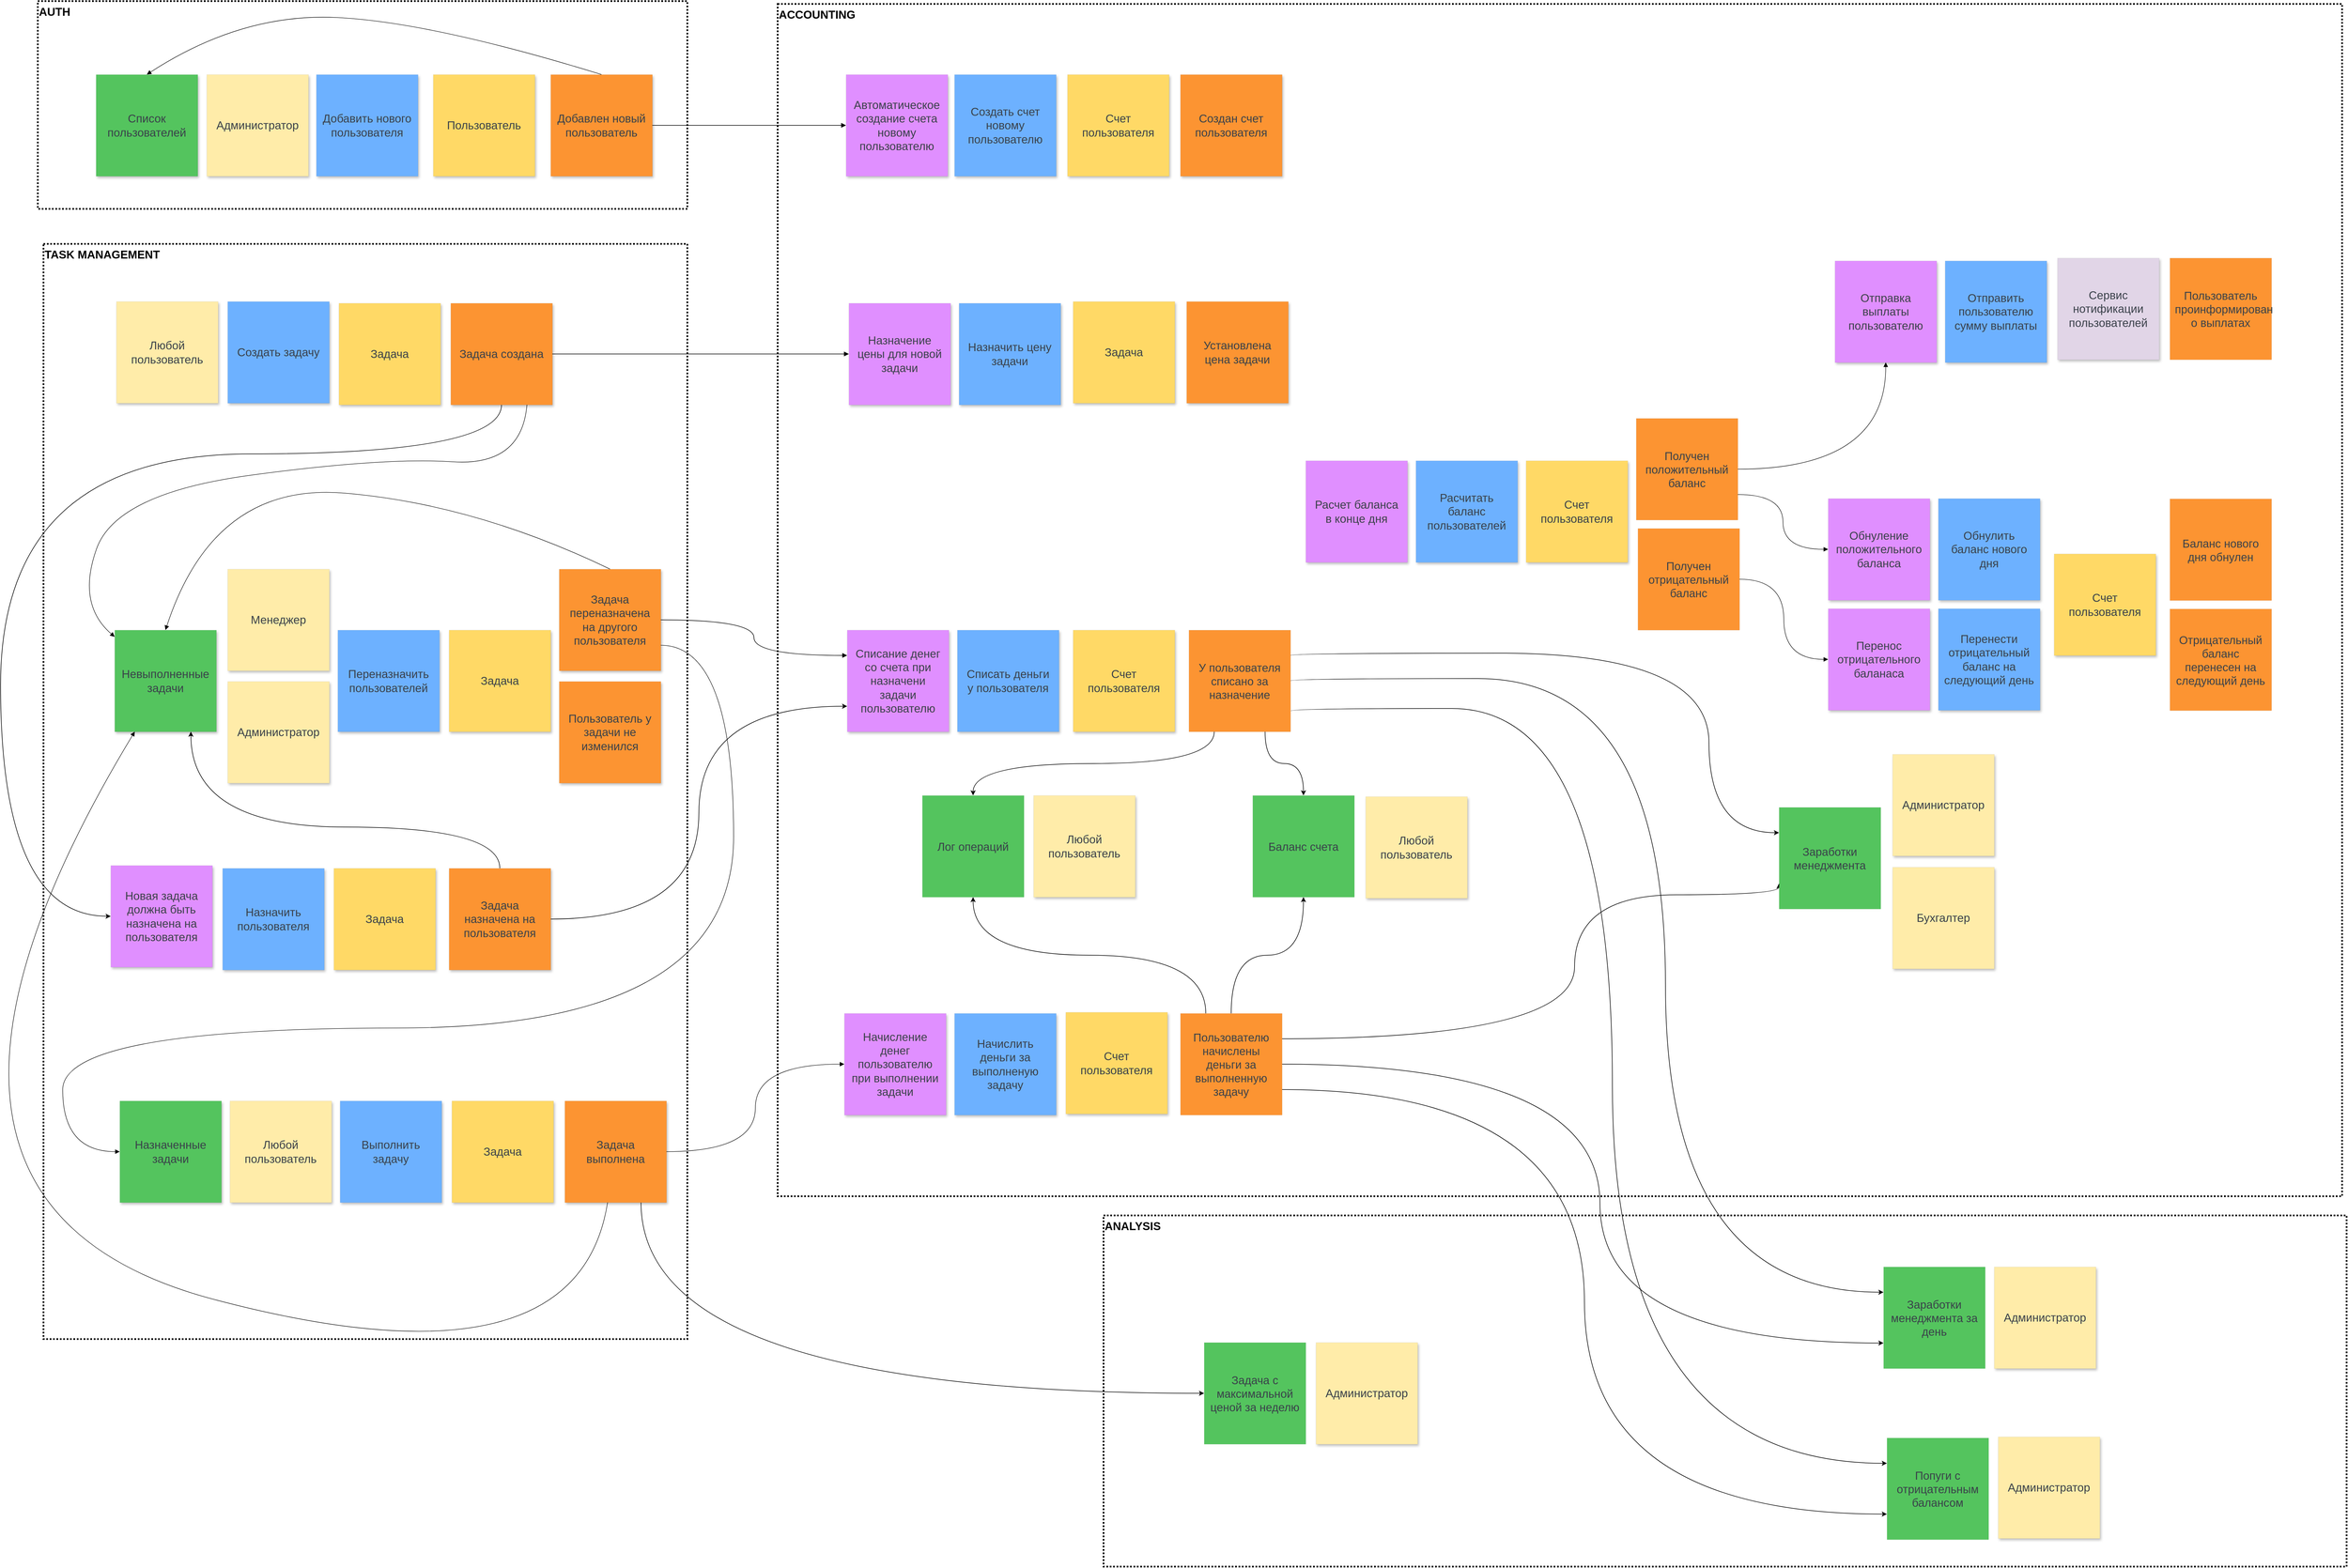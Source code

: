 <mxfile pages="2">
    <diagram name="Event Storming" id="2YBvvXClWsGukQMizWep">
        <mxGraphModel dx="7624" dy="1828" grid="0" gridSize="10" guides="1" tooltips="1" connect="1" arrows="1" fold="1" page="0" pageScale="1" pageWidth="1654" pageHeight="1169" background="#ffffff" math="0" shadow="0">
            <root>
                <mxCell id="0"/>
                <mxCell id="1" parent="0"/>
                <mxCell id="zwx203iEFa4OhVuk5Q-T-5" value="ANALYSIS" style="rounded=0;whiteSpace=wrap;html=1;verticalAlign=top;fontSize=20;fontStyle=1;dashed=1;dashPattern=1 1;fillColor=none;strokeColor=#000000;strokeWidth=3;fontColor=#080808;align=left;" parent="1" vertex="1">
                    <mxGeometry x="-1355" y="2332" width="2201" height="622" as="geometry"/>
                </mxCell>
                <mxCell id="5xeuYwTMl6cgXFdO7Lpt-63" value="ACCOUNTING" style="rounded=0;whiteSpace=wrap;html=1;verticalAlign=top;fontSize=20;fontStyle=1;dashed=1;dashPattern=1 1;fillColor=none;strokeWidth=3;strokeColor=#000000;fontColor=#000000;align=left;" parent="1" vertex="1">
                    <mxGeometry x="-1932" y="186" width="2770" height="2112" as="geometry"/>
                </mxCell>
                <mxCell id="5xeuYwTMl6cgXFdO7Lpt-64" value="TASK MANAGEMENT" style="rounded=0;whiteSpace=wrap;html=1;verticalAlign=top;fontSize=20;fontStyle=1;dashed=1;dashPattern=1 1;fillColor=none;strokeColor=#000000;strokeWidth=3;fontColor=#000000;align=left;" parent="1" vertex="1">
                    <mxGeometry x="-3232" y="611" width="1140" height="1940" as="geometry"/>
                </mxCell>
                <mxCell id="5xeuYwTMl6cgXFdO7Lpt-62" value="AUTH" style="rounded=0;whiteSpace=wrap;html=1;verticalAlign=top;fontSize=20;fontStyle=1;dashed=1;dashPattern=1 1;fillColor=none;strokeColor=#000000;strokeWidth=3;fontColor=#080808;align=left;" parent="1" vertex="1">
                    <mxGeometry x="-3242" y="181" width="1150" height="368" as="geometry"/>
                </mxCell>
                <mxCell id="5xeuYwTMl6cgXFdO7Lpt-1" value="Любой пользователь" style="html=1;overflow=block;blockSpacing=1;whiteSpace=wrap;shadow=1;fontSize=20.2;fontColor=#3a414a;spacing=9;strokeColor=#000000;fillColor=#FFECA9;strokeWidth=0;lucidId=Y5sdSMppsCrE;" parent="1" vertex="1">
                    <mxGeometry x="-3103" y="713" width="180" height="180" as="geometry"/>
                </mxCell>
                <mxCell id="5xeuYwTMl6cgXFdO7Lpt-2" value="Создать задачу" style="html=1;overflow=block;blockSpacing=1;whiteSpace=wrap;shadow=1;fontSize=20.2;fontColor=#3a414a;spacing=9;strokeColor=#000000;fillOpacity=100;fillColor=#6db1ff;strokeWidth=0;lucidId=e8sdozxfh3y~;" parent="1" vertex="1">
                    <mxGeometry x="-2906" y="713" width="180" height="180" as="geometry"/>
                </mxCell>
                <mxCell id="5xeuYwTMl6cgXFdO7Lpt-3" value="Переназначить пользователей" style="html=1;overflow=block;blockSpacing=1;whiteSpace=wrap;shadow=1;fontSize=20.2;fontColor=#3a414a;spacing=9;strokeColor=#000000;fillOpacity=100;fillColor=#6db1ff;strokeWidth=0;lucidId=u8sdfDJfTyED;" parent="1" vertex="1">
                    <mxGeometry x="-2711" y="1295" width="180" height="180" as="geometry"/>
                </mxCell>
                <mxCell id="5xeuYwTMl6cgXFdO7Lpt-4" value="Назначение цены для новой задачи" style="html=1;overflow=block;blockSpacing=1;whiteSpace=wrap;shadow=1;fontSize=20.2;fontColor=#3a414a;spacing=9;strokeColor=#000000;fillOpacity=100;fillColor=#e08fff;strokeWidth=0;lucidId=59sdOw9QuD~H;" parent="1" vertex="1">
                    <mxGeometry x="-1806" y="716" width="180" height="180" as="geometry"/>
                </mxCell>
                <mxCell id="2" style="edgeStyle=orthogonalEdgeStyle;html=1;entryX=0;entryY=0.5;entryDx=0;entryDy=0;curved=1;exitX=0.5;exitY=1;exitDx=0;exitDy=0;" parent="1" source="5xeuYwTMl6cgXFdO7Lpt-5" target="5xeuYwTMl6cgXFdO7Lpt-14" edge="1">
                    <mxGeometry relative="1" as="geometry">
                        <Array as="points">
                            <mxPoint x="-2421" y="983"/>
                            <mxPoint x="-3308" y="983"/>
                            <mxPoint x="-3308" y="1802"/>
                        </Array>
                    </mxGeometry>
                </mxCell>
                <mxCell id="5xeuYwTMl6cgXFdO7Lpt-5" value="Задача создана" style="html=1;overflow=block;blockSpacing=1;whiteSpace=wrap;shadow=1;fontSize=20.2;fontColor=#3a414a;spacing=9;strokeColor=#000000;fillOpacity=100;fillColor=#fc9432;strokeWidth=0;lucidId=K5sdoyAFS1~Y;" parent="1" vertex="1">
                    <mxGeometry x="-2511" y="716" width="180" height="180" as="geometry"/>
                </mxCell>
                <mxCell id="5xeuYwTMl6cgXFdO7Lpt-6" value="Задача переназначена на другого пользователя" style="html=1;overflow=block;blockSpacing=1;whiteSpace=wrap;shadow=1;fontSize=20.2;fontColor=#3a414a;spacing=9;strokeColor=#000000;fillOpacity=100;fillColor=#fc9432;strokeWidth=0;lucidId=Z6sdp1kKHVXV;" parent="1" vertex="1">
                    <mxGeometry x="-2319" y="1187" width="180" height="180" as="geometry"/>
                </mxCell>
                <mxCell id="5xeuYwTMl6cgXFdO7Lpt-7" value="" style="html=1;jettySize=18;whiteSpace=wrap;fontSize=13;strokeColor=#000000;strokeOpacity=100;strokeWidth=1;rounded=1;arcSize=12;edgeStyle=orthogonalEdgeStyle;startArrow=none;endArrow=block;endFill=1;exitX=1;exitY=0.5;exitPerimeter=0;entryX=0;entryY=0.5;entryPerimeter=0;lucidId=W-sddjJOflag;" parent="1" source="5xeuYwTMl6cgXFdO7Lpt-5" target="5xeuYwTMl6cgXFdO7Lpt-4" edge="1">
                    <mxGeometry width="100" height="100" relative="1" as="geometry">
                        <Array as="points"/>
                    </mxGeometry>
                </mxCell>
                <mxCell id="5xeuYwTMl6cgXFdO7Lpt-8" value="" style="html=1;jettySize=18;whiteSpace=wrap;fontSize=13;strokeColor=#000000;strokeOpacity=100;strokeWidth=0.8;rounded=1;arcSize=12;curved=1;startArrow=none;endArrow=block;endFill=1;lucidId=Q.sdw~qC7hhH;exitX=0.75;exitY=1;exitDx=0;exitDy=0;" parent="1" source="5xeuYwTMl6cgXFdO7Lpt-5" target="5xeuYwTMl6cgXFdO7Lpt-55" edge="1">
                    <mxGeometry width="100" height="100" relative="1" as="geometry">
                        <Array as="points">
                            <mxPoint x="-2385" y="1005"/>
                            <mxPoint x="-2630" y="989"/>
                            <mxPoint x="-3103" y="1053"/>
                            <mxPoint x="-3173" y="1249"/>
                        </Array>
                        <mxPoint x="-2239" y="1006" as="sourcePoint"/>
                        <mxPoint x="-2720" y="1831" as="targetPoint"/>
                    </mxGeometry>
                </mxCell>
                <mxCell id="5xeuYwTMl6cgXFdO7Lpt-9" value="Списать деньги у пользователя" style="html=1;overflow=block;blockSpacing=1;whiteSpace=wrap;shadow=1;fontSize=20.2;fontColor=#3a414a;spacing=9;strokeColor=#000000;fillOpacity=100;fillColor=#6db1ff;strokeWidth=0;lucidId=0~sdsx6s6JRE;" parent="1" vertex="1">
                    <mxGeometry x="-1614" y="1295" width="180" height="180" as="geometry"/>
                </mxCell>
                <mxCell id="5xeuYwTMl6cgXFdO7Lpt-10" value="Списание денег со счета при назначени задачи пользователю" style="html=1;overflow=block;blockSpacing=1;whiteSpace=wrap;shadow=1;fontSize=20.2;fontColor=#3a414a;spacing=9;strokeColor=#000000;fillOpacity=100;fillColor=#e08fff;strokeWidth=0;lucidId=XatdZE._-kMl;" parent="1" vertex="1">
                    <mxGeometry x="-1809" y="1295" width="180" height="180" as="geometry"/>
                </mxCell>
                <mxCell id="5xeuYwTMl6cgXFdO7Lpt-11" value="" style="html=1;jettySize=18;whiteSpace=wrap;fontSize=13;strokeOpacity=100;strokeWidth=1;rounded=1;arcSize=12;edgeStyle=orthogonalEdgeStyle;startArrow=none;endArrow=block;endFill=1;exitX=1;exitY=0.5;exitPerimeter=0;entryX=0;entryY=0.25;lucidId=obtdv.SQsKj.;strokeColor=#000000;curved=1;entryDx=0;entryDy=0;" parent="1" source="5xeuYwTMl6cgXFdO7Lpt-6" target="5xeuYwTMl6cgXFdO7Lpt-10" edge="1">
                    <mxGeometry width="100" height="100" relative="1" as="geometry"/>
                </mxCell>
                <mxCell id="5xeuYwTMl6cgXFdO7Lpt-12" value="Администратор" style="html=1;overflow=block;blockSpacing=1;whiteSpace=wrap;shadow=1;fontSize=20.2;fontColor=#3a414a;spacing=9;strokeColor=#000000;fillColor=#FFECA9;strokeWidth=0;lucidId=H6sdhHGTvl1M;" parent="1" vertex="1">
                    <mxGeometry x="-2906" y="1386" width="180" height="180" as="geometry"/>
                </mxCell>
                <mxCell id="5xeuYwTMl6cgXFdO7Lpt-13" value="Менеджер" style="html=1;overflow=block;blockSpacing=1;whiteSpace=wrap;shadow=1;fontSize=20.2;fontColor=#3a414a;spacing=9;strokeColor=#000000;fillColor=#FFECA9;strokeWidth=0;lucidId=w6sdW30t9qtF;" parent="1" vertex="1">
                    <mxGeometry x="-2906" y="1187" width="180" height="180" as="geometry"/>
                </mxCell>
                <mxCell id="5xeuYwTMl6cgXFdO7Lpt-14" value="Новая задача должна быть назначена на пользователя" style="html=1;overflow=block;blockSpacing=1;whiteSpace=wrap;shadow=1;fontSize=20.2;fontColor=#3a414a;spacing=9;strokeColor=#000000;fillOpacity=100;fillColor=#e08fff;strokeWidth=0;lucidId=c.sdQ9w~JKvh;" parent="1" vertex="1">
                    <mxGeometry x="-3113" y="1712" width="180" height="180" as="geometry"/>
                </mxCell>
                <mxCell id="5xeuYwTMl6cgXFdO7Lpt-15" value="Любой пользователь" style="html=1;overflow=block;blockSpacing=1;whiteSpace=wrap;shadow=1;fontSize=20.2;fontColor=#3a414a;spacing=9;strokeColor=#000000;fillColor=#FFECA9;strokeWidth=0;lucidId=O7sduSYtx9eR;" parent="1" vertex="1">
                    <mxGeometry x="-2902" y="2129" width="180" height="180" as="geometry"/>
                </mxCell>
                <mxCell id="5xeuYwTMl6cgXFdO7Lpt-16" value="Выполнить задачу" style="html=1;overflow=block;blockSpacing=1;whiteSpace=wrap;shadow=1;fontSize=20.2;fontColor=#3a414a;spacing=9;strokeColor=#000000;fillOpacity=100;fillColor=#6db1ff;strokeWidth=0;lucidId=N8sdA~5B1Ccx;" parent="1" vertex="1">
                    <mxGeometry x="-2707" y="2129" width="180" height="180" as="geometry"/>
                </mxCell>
                <mxCell id="zwx203iEFa4OhVuk5Q-T-2" style="rounded=0;orthogonalLoop=1;jettySize=auto;html=1;edgeStyle=orthogonalEdgeStyle;curved=1;exitX=0.75;exitY=1;exitDx=0;exitDy=0;entryX=0;entryY=0.5;entryDx=0;entryDy=0;" parent="1" source="5xeuYwTMl6cgXFdO7Lpt-17" target="zwx203iEFa4OhVuk5Q-T-1" edge="1">
                    <mxGeometry relative="1" as="geometry"/>
                </mxCell>
                <mxCell id="5xeuYwTMl6cgXFdO7Lpt-17" value="Задача выполнена" style="html=1;overflow=block;blockSpacing=1;whiteSpace=wrap;shadow=1;fontSize=20.2;fontColor=#3a414a;spacing=9;strokeColor=#000000;fillOpacity=100;fillColor=#fc9432;strokeWidth=0;lucidId=V7sdBdXE~8tT;" parent="1" vertex="1">
                    <mxGeometry x="-2309" y="2129" width="180" height="180" as="geometry"/>
                </mxCell>
                <mxCell id="zwx203iEFa4OhVuk5Q-T-10" style="edgeStyle=orthogonalEdgeStyle;rounded=0;orthogonalLoop=1;jettySize=auto;html=1;entryX=0;entryY=0.25;entryDx=0;entryDy=0;exitX=1;exitY=0.5;exitDx=0;exitDy=0;curved=1;" parent="1" source="5xeuYwTMl6cgXFdO7Lpt-18" target="zwx203iEFa4OhVuk5Q-T-6" edge="1">
                    <mxGeometry relative="1" as="geometry">
                        <Array as="points">
                            <mxPoint x="-360" y="1381"/>
                            <mxPoint x="-360" y="2468"/>
                        </Array>
                    </mxGeometry>
                </mxCell>
                <mxCell id="zwx203iEFa4OhVuk5Q-T-11" style="edgeStyle=orthogonalEdgeStyle;rounded=0;orthogonalLoop=1;jettySize=auto;html=1;entryX=0;entryY=0.25;entryDx=0;entryDy=0;exitX=1.006;exitY=0.796;exitDx=0;exitDy=0;curved=1;exitPerimeter=0;" parent="1" source="5xeuYwTMl6cgXFdO7Lpt-18" target="zwx203iEFa4OhVuk5Q-T-7" edge="1">
                    <mxGeometry relative="1" as="geometry">
                        <Array as="points">
                            <mxPoint x="-454" y="1434"/>
                            <mxPoint x="-454" y="2771"/>
                        </Array>
                    </mxGeometry>
                </mxCell>
                <mxCell id="lZ2l9-206dsRWQ9SWISL-2" style="rounded=0;orthogonalLoop=1;jettySize=auto;html=1;exitX=0.75;exitY=1;exitDx=0;exitDy=0;edgeStyle=orthogonalEdgeStyle;curved=1;" parent="1" source="5xeuYwTMl6cgXFdO7Lpt-18" target="lZ2l9-206dsRWQ9SWISL-1" edge="1">
                    <mxGeometry relative="1" as="geometry"/>
                </mxCell>
                <mxCell id="lZ2l9-206dsRWQ9SWISL-5" style="edgeStyle=orthogonalEdgeStyle;rounded=0;orthogonalLoop=1;jettySize=auto;html=1;entryX=0;entryY=0.25;entryDx=0;entryDy=0;exitX=1;exitY=0.25;exitDx=0;exitDy=0;curved=1;" parent="1" source="5xeuYwTMl6cgXFdO7Lpt-18" target="lZ2l9-206dsRWQ9SWISL-4" edge="1">
                    <mxGeometry relative="1" as="geometry">
                        <Array as="points">
                            <mxPoint x="-283" y="1336"/>
                            <mxPoint x="-283" y="1654"/>
                        </Array>
                    </mxGeometry>
                </mxCell>
                <mxCell id="lZ2l9-206dsRWQ9SWISL-8" style="edgeStyle=orthogonalEdgeStyle;rounded=0;orthogonalLoop=1;jettySize=auto;html=1;exitX=0.25;exitY=1;exitDx=0;exitDy=0;curved=1;" parent="1" source="5xeuYwTMl6cgXFdO7Lpt-18" target="lZ2l9-206dsRWQ9SWISL-7" edge="1">
                    <mxGeometry relative="1" as="geometry"/>
                </mxCell>
                <mxCell id="5xeuYwTMl6cgXFdO7Lpt-18" value="У пользователя списано за назначение " style="html=1;overflow=block;blockSpacing=1;whiteSpace=wrap;fontSize=20;fontColor=#3a414a;spacing=9;strokeColor=#000000;fillOpacity=100;fillColor=#fc9432;strokeWidth=0;lucidId=b_sd0X1bol35;" parent="1" vertex="1">
                    <mxGeometry x="-1204" y="1295" width="180" height="180" as="geometry"/>
                </mxCell>
                <mxCell id="5xeuYwTMl6cgXFdO7Lpt-19" value="Назначить цену задачи" style="html=1;overflow=block;blockSpacing=1;whiteSpace=wrap;shadow=1;fontSize=20.2;fontColor=#3a414a;spacing=9;strokeColor=#000000;fillOpacity=100;fillColor=#6db1ff;strokeWidth=0;lucidId=v-sd3DbSeRmD;" parent="1" vertex="1">
                    <mxGeometry x="-1611" y="716" width="180" height="180" as="geometry"/>
                </mxCell>
                <mxCell id="5xeuYwTMl6cgXFdO7Lpt-20" value="Установлена цена задачи" style="html=1;overflow=block;blockSpacing=1;whiteSpace=wrap;shadow=1;fontSize=20.2;fontColor=#3a414a;spacing=9;strokeColor=#000000;fillOpacity=100;fillColor=#fc9432;strokeWidth=0;lucidId=29sdK~UAmkuS;" parent="1" vertex="1">
                    <mxGeometry x="-1208" y="713" width="180" height="180" as="geometry"/>
                </mxCell>
                <mxCell id="5xeuYwTMl6cgXFdO7Lpt-21" value="Добавлен новый пользователь" style="html=1;overflow=block;blockSpacing=1;whiteSpace=wrap;shadow=1;fontSize=20.2;fontColor=#3a414a;spacing=9;strokeColor=#000000;fillOpacity=100;fillColor=#fc9432;strokeWidth=0;lucidId=w7lccpnknQIs;" parent="1" vertex="1">
                    <mxGeometry x="-2334" y="311" width="180" height="180" as="geometry"/>
                </mxCell>
                <mxCell id="5xeuYwTMl6cgXFdO7Lpt-22" value="Добавить нового пользователя" style="html=1;overflow=block;blockSpacing=1;whiteSpace=wrap;shadow=1;fontSize=20.2;fontColor=#3a414a;spacing=9;strokeColor=#000000;fillOpacity=100;fillColor=#6db1ff;strokeWidth=0;lucidId=FftdpVdV0hjM;" parent="1" vertex="1">
                    <mxGeometry x="-2749" y="311" width="180" height="180" as="geometry"/>
                </mxCell>
                <mxCell id="5xeuYwTMl6cgXFdO7Lpt-23" value="Администратор" style="html=1;overflow=block;blockSpacing=1;whiteSpace=wrap;shadow=1;fontSize=20.2;fontColor=#3a414a;spacing=9;strokeColor=#000000;fillColor=#FFECA9;strokeWidth=0;lucidId=2ftdIzJpN.xA;" parent="1" vertex="1">
                    <mxGeometry x="-2943" y="311" width="180" height="180" as="geometry"/>
                </mxCell>
                <mxCell id="5xeuYwTMl6cgXFdO7Lpt-24" value="Создан счет пользователя" style="html=1;overflow=block;blockSpacing=1;whiteSpace=wrap;shadow=1;fontSize=20.2;fontColor=#3a414a;spacing=9;strokeColor=#000000;fillOpacity=100;fillColor=#fc9432;strokeWidth=0;lucidId=.ftdpbNIV6f9;" parent="1" vertex="1">
                    <mxGeometry x="-1219" y="311" width="180" height="180" as="geometry"/>
                </mxCell>
                <mxCell id="5xeuYwTMl6cgXFdO7Lpt-25" value="Автоматическое создание счета новому пользователю" style="html=1;overflow=block;blockSpacing=1;whiteSpace=wrap;shadow=1;fontSize=20.2;fontColor=#3a414a;spacing=9;strokeColor=#000000;fillOpacity=100;fillColor=#e08fff;strokeWidth=0;lucidId=rgtdr_eY.rsk;" parent="1" vertex="1">
                    <mxGeometry x="-1811" y="311" width="180" height="180" as="geometry"/>
                </mxCell>
                <mxCell id="5xeuYwTMl6cgXFdO7Lpt-26" value="Создать счет новому пользователю" style="html=1;overflow=block;blockSpacing=1;whiteSpace=wrap;shadow=1;fontSize=20.2;fontColor=#3a414a;spacing=9;strokeColor=#000000;fillOpacity=100;fillColor=#6db1ff;strokeWidth=0;lucidId=NgtdBUwuUT8h;" parent="1" vertex="1">
                    <mxGeometry x="-1619" y="311" width="180" height="180" as="geometry"/>
                </mxCell>
                <mxCell id="5xeuYwTMl6cgXFdO7Lpt-27" value="" style="html=1;jettySize=18;whiteSpace=wrap;fontSize=13;strokeColor=#000000;strokeOpacity=100;strokeWidth=1;rounded=1;arcSize=12;edgeStyle=orthogonalEdgeStyle;startArrow=none;endArrow=block;endFill=1;exitX=1;exitY=0.5;exitPerimeter=0;entryX=0;entryY=0.5;entryPerimeter=0;lucidId=UgtdlBc.qNj3;" parent="1" source="5xeuYwTMl6cgXFdO7Lpt-21" target="5xeuYwTMl6cgXFdO7Lpt-25" edge="1">
                    <mxGeometry width="100" height="100" relative="1" as="geometry">
                        <Array as="points"/>
                    </mxGeometry>
                </mxCell>
                <mxCell id="5xeuYwTMl6cgXFdO7Lpt-29" value="Начислить деньги за выполненую задачу" style="html=1;overflow=block;blockSpacing=1;whiteSpace=wrap;shadow=1;fontSize=20.2;fontColor=#3a414a;spacing=9;strokeColor=#000000;fillOpacity=100;fillColor=#6db1ff;strokeWidth=0;lucidId=xotdiShkehL7;" parent="1" vertex="1">
                    <mxGeometry x="-1619" y="1974" width="180" height="180" as="geometry"/>
                </mxCell>
                <mxCell id="5xeuYwTMl6cgXFdO7Lpt-30" value="Начисление денег пользователю при выполнении задачи" style="html=1;overflow=block;blockSpacing=1;whiteSpace=wrap;shadow=1;fontSize=20.2;fontColor=#3a414a;spacing=9;strokeColor=#000000;fillOpacity=100;fillColor=#e08fff;strokeWidth=0;lucidId=xotdYUFTLhQf;" parent="1" vertex="1">
                    <mxGeometry x="-1814" y="1974" width="180" height="180" as="geometry"/>
                </mxCell>
                <mxCell id="zwx203iEFa4OhVuk5Q-T-8" style="edgeStyle=orthogonalEdgeStyle;rounded=0;orthogonalLoop=1;jettySize=auto;html=1;curved=1;exitX=1;exitY=0.5;exitDx=0;exitDy=0;entryX=0;entryY=0.75;entryDx=0;entryDy=0;" parent="1" source="5xeuYwTMl6cgXFdO7Lpt-31" target="zwx203iEFa4OhVuk5Q-T-6" edge="1">
                    <mxGeometry relative="1" as="geometry">
                        <Array as="points">
                            <mxPoint x="-476" y="2064"/>
                            <mxPoint x="-476" y="2558"/>
                        </Array>
                    </mxGeometry>
                </mxCell>
                <mxCell id="zwx203iEFa4OhVuk5Q-T-9" style="rounded=0;orthogonalLoop=1;jettySize=auto;html=1;exitX=1;exitY=0.75;exitDx=0;exitDy=0;entryX=0;entryY=0.75;entryDx=0;entryDy=0;edgeStyle=orthogonalEdgeStyle;curved=1;" parent="1" source="5xeuYwTMl6cgXFdO7Lpt-31" target="zwx203iEFa4OhVuk5Q-T-7" edge="1">
                    <mxGeometry relative="1" as="geometry"/>
                </mxCell>
                <mxCell id="lZ2l9-206dsRWQ9SWISL-3" style="rounded=0;orthogonalLoop=1;jettySize=auto;html=1;exitX=0.5;exitY=0;exitDx=0;exitDy=0;entryX=0.5;entryY=1;entryDx=0;entryDy=0;edgeStyle=orthogonalEdgeStyle;curved=1;" parent="1" source="5xeuYwTMl6cgXFdO7Lpt-31" target="lZ2l9-206dsRWQ9SWISL-1" edge="1">
                    <mxGeometry relative="1" as="geometry"/>
                </mxCell>
                <mxCell id="lZ2l9-206dsRWQ9SWISL-6" style="edgeStyle=orthogonalEdgeStyle;rounded=0;orthogonalLoop=1;jettySize=auto;html=1;entryX=0;entryY=0.75;entryDx=0;entryDy=0;exitX=1;exitY=0.25;exitDx=0;exitDy=0;curved=1;" parent="1" source="5xeuYwTMl6cgXFdO7Lpt-31" target="lZ2l9-206dsRWQ9SWISL-4" edge="1">
                    <mxGeometry relative="1" as="geometry">
                        <Array as="points">
                            <mxPoint x="-521" y="2019"/>
                            <mxPoint x="-521" y="1764"/>
                        </Array>
                    </mxGeometry>
                </mxCell>
                <mxCell id="lZ2l9-206dsRWQ9SWISL-9" style="edgeStyle=orthogonalEdgeStyle;rounded=0;orthogonalLoop=1;jettySize=auto;html=1;exitX=0.25;exitY=0;exitDx=0;exitDy=0;curved=1;" parent="1" source="5xeuYwTMl6cgXFdO7Lpt-31" target="lZ2l9-206dsRWQ9SWISL-7" edge="1">
                    <mxGeometry relative="1" as="geometry"/>
                </mxCell>
                <mxCell id="5xeuYwTMl6cgXFdO7Lpt-31" value="Пользователю начислены деньги за выполненную задачу" style="html=1;overflow=block;blockSpacing=1;whiteSpace=wrap;fontSize=20;fontColor=#3a414a;spacing=9;strokeColor=#000000;fillOpacity=100;fillColor=#fc9432;strokeWidth=0;lucidId=xotdiB_aE42B;" parent="1" vertex="1">
                    <mxGeometry x="-1219" y="1974" width="180" height="180" as="geometry"/>
                </mxCell>
                <mxCell id="5xeuYwTMl6cgXFdO7Lpt-33" value="" style="html=1;jettySize=18;whiteSpace=wrap;fontSize=13;strokeColor=#000000;strokeOpacity=100;strokeWidth=0.8;rounded=1;arcSize=12;curved=1;startArrow=none;endArrow=block;endFill=1;exitX=1;exitY=0.75;entryX=0;entryY=0.5;lucidId=8rtdVQZIBTqa;exitDx=0;exitDy=0;entryDx=0;entryDy=0;edgeStyle=orthogonalEdgeStyle;" parent="1" source="5xeuYwTMl6cgXFdO7Lpt-6" target="5xeuYwTMl6cgXFdO7Lpt-52" edge="1">
                    <mxGeometry width="100" height="100" relative="1" as="geometry">
                        <Array as="points">
                            <mxPoint x="-2010" y="1322"/>
                            <mxPoint x="-2010" y="2000"/>
                            <mxPoint x="-3198" y="2000"/>
                            <mxPoint x="-3198" y="2219"/>
                        </Array>
                    </mxGeometry>
                </mxCell>
                <mxCell id="5xeuYwTMl6cgXFdO7Lpt-34" value="" style="html=1;jettySize=18;whiteSpace=wrap;fontSize=13;strokeColor=#000000;strokeOpacity=100;strokeWidth=0.8;rounded=1;arcSize=12;startArrow=none;endArrow=block;endFill=1;exitX=1;exitY=0.5;exitPerimeter=0;entryX=0;entryY=0.5;lucidId=WstdmZa8cbGW;entryDx=0;entryDy=0;edgeStyle=orthogonalEdgeStyle;curved=1;" parent="1" source="5xeuYwTMl6cgXFdO7Lpt-17" target="5xeuYwTMl6cgXFdO7Lpt-30" edge="1">
                    <mxGeometry width="100" height="100" relative="1" as="geometry"/>
                </mxCell>
                <mxCell id="5xeuYwTMl6cgXFdO7Lpt-35" value="Расчет баланса в конце дня" style="html=1;overflow=block;blockSpacing=1;whiteSpace=wrap;shadow=1;fontSize=20.2;fontColor=#3a414a;spacing=9;strokeColor=#000000;fillOpacity=100;fillColor=#e08fff;strokeWidth=0;lucidId=avtdv6NrMhQt;" parent="1" vertex="1">
                    <mxGeometry x="-997" y="995" width="180" height="180" as="geometry"/>
                </mxCell>
                <mxCell id="5xeuYwTMl6cgXFdO7Lpt-36" value="Расчитать баланс пользователей" style="html=1;overflow=block;blockSpacing=1;whiteSpace=wrap;shadow=1;fontSize=20.2;fontColor=#3a414a;spacing=9;strokeColor=#000000;fillOpacity=100;fillColor=#6db1ff;strokeWidth=0;lucidId=fwtda7MYzQPe;" parent="1" vertex="1">
                    <mxGeometry x="-802" y="995" width="180" height="180" as="geometry"/>
                </mxCell>
                <mxCell id="5xeuYwTMl6cgXFdO7Lpt-37" value="Получен положительный баланс" style="html=1;overflow=block;blockSpacing=1;whiteSpace=wrap;fontSize=20;fontColor=#3a414a;spacing=9;strokeColor=#000000;fillOpacity=100;fillColor=#fc9432;strokeWidth=0;lucidId=DvtdAZ4oR~-m;" parent="1" vertex="1">
                    <mxGeometry x="-412" y="920" width="180" height="180" as="geometry"/>
                </mxCell>
                <mxCell id="5xeuYwTMl6cgXFdO7Lpt-38" value="Получен отрицательный баланс" style="html=1;overflow=block;blockSpacing=1;whiteSpace=wrap;fontSize=20;fontColor=#3a414a;spacing=9;strokeColor=#000000;fillOpacity=100;fillColor=#fc9432;strokeWidth=0;lucidId=SwtdSD1~ZDL3;" parent="1" vertex="1">
                    <mxGeometry x="-409" y="1115" width="180" height="180" as="geometry"/>
                </mxCell>
                <mxCell id="5xeuYwTMl6cgXFdO7Lpt-39" value="Отправка выплаты пользователю" style="html=1;overflow=block;blockSpacing=1;whiteSpace=wrap;shadow=1;fontSize=20.2;fontColor=#3a414a;spacing=9;strokeColor=#000000;fillOpacity=100;fillColor=#e08fff;strokeWidth=0;lucidId=hxtd.WZk7JJ6;" parent="1" vertex="1">
                    <mxGeometry x="-60" y="641" width="180" height="180" as="geometry"/>
                </mxCell>
                <mxCell id="5xeuYwTMl6cgXFdO7Lpt-40" value="" style="html=1;jettySize=18;whiteSpace=wrap;fontSize=13;strokeColor=#000000;strokeOpacity=100;strokeWidth=0.8;rounded=1;arcSize=12;edgeStyle=orthogonalEdgeStyle;startArrow=none;endArrow=block;endFill=1;exitX=1;exitY=0.5;exitPerimeter=0;entryX=0.5;entryY=1;lucidId=Uxtd_bjRsXoG;curved=1;entryDx=0;entryDy=0;" parent="1" source="5xeuYwTMl6cgXFdO7Lpt-37" target="5xeuYwTMl6cgXFdO7Lpt-39" edge="1">
                    <mxGeometry width="100" height="100" relative="1" as="geometry"/>
                </mxCell>
                <mxCell id="5xeuYwTMl6cgXFdO7Lpt-41" value="Отправить пользователю сумму выплаты" style="html=1;overflow=block;blockSpacing=1;whiteSpace=wrap;shadow=1;fontSize=20.2;fontColor=#3a414a;spacing=9;strokeColor=#000000;fillOpacity=100;fillColor=#6db1ff;strokeWidth=0;lucidId=iytdeElC.dPu;" parent="1" vertex="1">
                    <mxGeometry x="135" y="641" width="180" height="180" as="geometry"/>
                </mxCell>
                <mxCell id="5xeuYwTMl6cgXFdO7Lpt-42" value="Пользователь проинформирован о выплатах" style="html=1;overflow=block;blockSpacing=1;whiteSpace=wrap;fontSize=20;fontColor=#3a414a;spacing=9;strokeColor=#000000;fillOpacity=100;fillColor=#fc9432;strokeWidth=0;lucidId=WxtdtH3Tg~ns;" parent="1" vertex="1">
                    <mxGeometry x="533" y="636" width="180" height="180" as="geometry"/>
                </mxCell>
                <mxCell id="5xeuYwTMl6cgXFdO7Lpt-44" value="Обнуление положительного баланса" style="html=1;overflow=block;blockSpacing=1;whiteSpace=wrap;shadow=1;fontSize=20.2;fontColor=#3a414a;spacing=9;strokeColor=#000000;fillOpacity=100;fillColor=#e08fff;strokeWidth=0;lucidId=IBtdD2m~HWTo;" parent="1" vertex="1">
                    <mxGeometry x="-72" y="1062" width="180" height="180" as="geometry"/>
                </mxCell>
                <mxCell id="5xeuYwTMl6cgXFdO7Lpt-45" value="" style="html=1;jettySize=18;whiteSpace=wrap;fontSize=13;strokeColor=#000000;strokeOpacity=100;strokeWidth=0.8;rounded=1;arcSize=12;edgeStyle=orthogonalEdgeStyle;startArrow=none;endArrow=block;endFill=1;exitX=1;exitY=0.75;lucidId=dCtdFGwSykyt;curved=1;exitDx=0;exitDy=0;" parent="1" source="5xeuYwTMl6cgXFdO7Lpt-37" target="5xeuYwTMl6cgXFdO7Lpt-44" edge="1">
                    <mxGeometry width="100" height="100" relative="1" as="geometry"/>
                </mxCell>
                <mxCell id="5xeuYwTMl6cgXFdO7Lpt-46" value="Обнулить баланс нового дня" style="html=1;overflow=block;blockSpacing=1;whiteSpace=wrap;shadow=1;fontSize=20.2;fontColor=#3a414a;spacing=9;strokeColor=#000000;fillOpacity=100;fillColor=#6db1ff;strokeWidth=0;lucidId=fCtdPdL3ip5A;" parent="1" vertex="1">
                    <mxGeometry x="123" y="1062" width="180" height="180" as="geometry"/>
                </mxCell>
                <mxCell id="5xeuYwTMl6cgXFdO7Lpt-47" value="Баланс нового дня обнулен" style="html=1;overflow=block;blockSpacing=1;whiteSpace=wrap;fontSize=20;fontColor=#3a414a;spacing=9;strokeColor=#000000;fillOpacity=100;fillColor=#fc9432;strokeWidth=0;lucidId=xCtdwIibitxT;" parent="1" vertex="1">
                    <mxGeometry x="533" y="1062.5" width="180" height="180" as="geometry"/>
                </mxCell>
                <mxCell id="5xeuYwTMl6cgXFdO7Lpt-48" value="Перенос отрицательного баланаса" style="html=1;overflow=block;blockSpacing=1;whiteSpace=wrap;shadow=1;fontSize=20.2;fontColor=#3a414a;spacing=9;strokeColor=#000000;fillOpacity=100;fillColor=#e08fff;strokeWidth=0;lucidId=sQtdFBoY_NFF;" parent="1" vertex="1">
                    <mxGeometry x="-72" y="1257" width="180" height="180" as="geometry"/>
                </mxCell>
                <mxCell id="5xeuYwTMl6cgXFdO7Lpt-49" value="Перенести отрицательный баланс на следующий день" style="html=1;overflow=block;blockSpacing=1;whiteSpace=wrap;shadow=1;fontSize=20.2;fontColor=#3a414a;spacing=9;strokeColor=#000000;fillOpacity=100;fillColor=#6db1ff;strokeWidth=0;lucidId=1Qtd19x3jNc8;" parent="1" vertex="1">
                    <mxGeometry x="123" y="1257" width="180" height="180" as="geometry"/>
                </mxCell>
                <mxCell id="5xeuYwTMl6cgXFdO7Lpt-50" value="Отрицательный баланс перенесен на следующий день" style="html=1;overflow=block;blockSpacing=1;whiteSpace=wrap;fontSize=20;fontColor=#3a414a;spacing=9;strokeColor=#000000;fillOpacity=100;fillColor=#fc9432;strokeWidth=0;lucidId=4QtdB_IuFC53;" parent="1" vertex="1">
                    <mxGeometry x="533" y="1257.5" width="180" height="180" as="geometry"/>
                </mxCell>
                <mxCell id="5xeuYwTMl6cgXFdO7Lpt-51" value="" style="html=1;jettySize=18;whiteSpace=wrap;fontSize=13;strokeColor=#000000;strokeOpacity=100;strokeWidth=0.8;rounded=1;arcSize=12;edgeStyle=orthogonalEdgeStyle;startArrow=none;endArrow=block;endFill=1;exitX=1;exitY=0.5;entryX=0;entryY=0.5;entryPerimeter=0;lucidId=tRtdZpzcdZGl;curved=1;exitDx=0;exitDy=0;" parent="1" source="5xeuYwTMl6cgXFdO7Lpt-38" target="5xeuYwTMl6cgXFdO7Lpt-48" edge="1">
                    <mxGeometry width="100" height="100" relative="1" as="geometry"/>
                </mxCell>
                <mxCell id="5xeuYwTMl6cgXFdO7Lpt-52" value="Назначенные задачи" style="html=1;overflow=block;blockSpacing=1;whiteSpace=wrap;shadow=1;fontSize=20.2;fontColor=#3a414a;spacing=9;strokeColor=#000000;fillOpacity=100;fillColor=#54c45e;strokeWidth=0;lucidId=yrtdIEtXq.MM;" parent="1" vertex="1">
                    <mxGeometry x="-3097" y="2129" width="180" height="180" as="geometry"/>
                </mxCell>
                <mxCell id="5xeuYwTMl6cgXFdO7Lpt-55" value="Невыполненные задачи" style="html=1;overflow=block;blockSpacing=1;whiteSpace=wrap;shadow=1;fontSize=20.2;fontColor=#3a414a;spacing=9;strokeColor=#000000;fillOpacity=100;fillColor=#54c45e;strokeWidth=0;lucidId=tBudZ0P7r6Yd;" parent="1" vertex="1">
                    <mxGeometry x="-3106" y="1295" width="180" height="180" as="geometry"/>
                </mxCell>
                <mxCell id="5xeuYwTMl6cgXFdO7Lpt-56" value="" style="html=1;jettySize=18;whiteSpace=wrap;fontSize=13;strokeColor=#000000;strokeOpacity=100;strokeWidth=0.8;rounded=1;arcSize=12;curved=1;startArrow=none;endArrow=block;endFill=1;exitX=0.5;exitY=0;exitPerimeter=0;entryX=0.5;entryY=0;entryPerimeter=0;lucidId=2Bud~1hIGCoE;" parent="1" source="5xeuYwTMl6cgXFdO7Lpt-6" target="5xeuYwTMl6cgXFdO7Lpt-55" edge="1">
                    <mxGeometry width="100" height="100" relative="1" as="geometry">
                        <Array as="points">
                            <mxPoint x="-2468" y="1072"/>
                            <mxPoint x="-2930" y="1033"/>
                        </Array>
                    </mxGeometry>
                </mxCell>
                <mxCell id="5xeuYwTMl6cgXFdO7Lpt-57" value="" style="html=1;jettySize=18;whiteSpace=wrap;fontSize=13;strokeColor=#000000;strokeOpacity=100;strokeWidth=0.8;rounded=1;arcSize=12;curved=1;startArrow=none;endArrow=block;endFill=1;lucidId=cCudMo5atO8m;" parent="1" source="5xeuYwTMl6cgXFdO7Lpt-17" target="5xeuYwTMl6cgXFdO7Lpt-55" edge="1">
                    <mxGeometry width="100" height="100" relative="1" as="geometry">
                        <Array as="points">
                            <mxPoint x="-2287" y="2651"/>
                            <mxPoint x="-3575" y="2310"/>
                        </Array>
                    </mxGeometry>
                </mxCell>
                <mxCell id="5xeuYwTMl6cgXFdO7Lpt-58" value="Список пользователей" style="html=1;overflow=block;blockSpacing=1;whiteSpace=wrap;shadow=1;fontSize=20.2;fontColor=#3a414a;spacing=9;strokeColor=#000000;fillOpacity=100;fillColor=#54c45e;strokeWidth=0;lucidId=CCudCnYAJBn7;" parent="1" vertex="1">
                    <mxGeometry x="-3139" y="311" width="180" height="180" as="geometry"/>
                </mxCell>
                <mxCell id="5xeuYwTMl6cgXFdO7Lpt-59" value="" style="html=1;jettySize=18;whiteSpace=wrap;fontSize=13;strokeColor=#000000;strokeOpacity=100;strokeWidth=0.8;rounded=1;arcSize=12;curved=1;startArrow=none;endArrow=block;endFill=1;exitX=0.5;exitY=0;exitPerimeter=0;entryX=0.5;entryY=0;entryPerimeter=0;lucidId=RCudgZ~RNzsb;" parent="1" source="5xeuYwTMl6cgXFdO7Lpt-21" target="5xeuYwTMl6cgXFdO7Lpt-58" edge="1">
                    <mxGeometry width="100" height="100" relative="1" as="geometry">
                        <Array as="points">
                            <mxPoint x="-2546" y="218"/>
                            <mxPoint x="-2881" y="202"/>
                        </Array>
                    </mxGeometry>
                </mxCell>
                <mxCell id="zwx203iEFa4OhVuk5Q-T-1" value="Задача с максимальной ценой за неделю" style="html=1;overflow=block;blockSpacing=1;whiteSpace=wrap;fontSize=20;fontColor=#3a414a;spacing=9;strokeColor=#000000;fillOpacity=100;fillColor=#54C45E;strokeWidth=0;lucidId=b_sd0X1bol35;" parent="1" vertex="1">
                    <mxGeometry x="-1177" y="2557" width="180" height="180" as="geometry"/>
                </mxCell>
                <mxCell id="zwx203iEFa4OhVuk5Q-T-6" value="Заработки менеджмента за день" style="html=1;overflow=block;blockSpacing=1;whiteSpace=wrap;fontSize=20;fontColor=#3a414a;spacing=9;strokeColor=#000000;fillOpacity=100;fillColor=#54C45E;strokeWidth=0;lucidId=b_sd0X1bol35;" parent="1" vertex="1">
                    <mxGeometry x="26" y="2423" width="180" height="180" as="geometry"/>
                </mxCell>
                <mxCell id="zwx203iEFa4OhVuk5Q-T-7" value="Попуги с отрицательным балансом" style="html=1;overflow=block;blockSpacing=1;whiteSpace=wrap;fontSize=20;fontColor=#3a414a;spacing=9;strokeColor=#000000;fillOpacity=100;fillColor=#54C45E;strokeWidth=0;lucidId=b_sd0X1bol35;" parent="1" vertex="1">
                    <mxGeometry x="32" y="2726" width="180" height="180" as="geometry"/>
                </mxCell>
                <mxCell id="lZ2l9-206dsRWQ9SWISL-1" value="Баланс счета" style="html=1;overflow=block;blockSpacing=1;whiteSpace=wrap;fontSize=20;fontColor=#3a414a;spacing=9;strokeColor=#000000;fillOpacity=100;fillColor=#54C45E;strokeWidth=0;lucidId=b_sd0X1bol35;" parent="1" vertex="1">
                    <mxGeometry x="-1091" y="1588" width="180" height="180" as="geometry"/>
                </mxCell>
                <mxCell id="lZ2l9-206dsRWQ9SWISL-4" value="Заработки менеджмента" style="html=1;overflow=block;blockSpacing=1;whiteSpace=wrap;fontSize=20;fontColor=#3a414a;spacing=9;strokeColor=#000000;fillOpacity=100;fillColor=#54C45E;strokeWidth=0;lucidId=b_sd0X1bol35;" parent="1" vertex="1">
                    <mxGeometry x="-159" y="1609" width="180" height="180" as="geometry"/>
                </mxCell>
                <mxCell id="lZ2l9-206dsRWQ9SWISL-7" value="Лог операций" style="html=1;overflow=block;blockSpacing=1;whiteSpace=wrap;fontSize=20;fontColor=#3a414a;spacing=9;strokeColor=#000000;fillOpacity=100;fillColor=#54C45E;strokeWidth=0;lucidId=b_sd0X1bol35;" parent="1" vertex="1">
                    <mxGeometry x="-1676" y="1588" width="180" height="180" as="geometry"/>
                </mxCell>
                <mxCell id="2DYYwCAFE7vKfxYnssol-1" value="Администратор" style="html=1;overflow=block;blockSpacing=1;whiteSpace=wrap;shadow=1;fontSize=20.2;fontColor=#3a414a;spacing=9;strokeColor=#000000;fillColor=#FFECA9;strokeWidth=0;lucidId=O7sduSYtx9eR;" parent="1" vertex="1">
                    <mxGeometry x="-979" y="2557" width="180" height="180" as="geometry"/>
                </mxCell>
                <mxCell id="2DYYwCAFE7vKfxYnssol-4" value="Администратор" style="html=1;overflow=block;blockSpacing=1;whiteSpace=wrap;shadow=1;fontSize=20.2;fontColor=#3a414a;spacing=9;strokeColor=#000000;fillColor=#FFECA9;strokeWidth=0;lucidId=O7sduSYtx9eR;" parent="1" vertex="1">
                    <mxGeometry x="222" y="2423" width="180" height="180" as="geometry"/>
                </mxCell>
                <mxCell id="2DYYwCAFE7vKfxYnssol-7" value="Администратор" style="html=1;overflow=block;blockSpacing=1;whiteSpace=wrap;shadow=1;fontSize=20.2;fontColor=#3a414a;spacing=9;strokeColor=#000000;fillColor=#FFECA9;strokeWidth=0;lucidId=O7sduSYtx9eR;" parent="1" vertex="1">
                    <mxGeometry x="229" y="2724" width="180" height="180" as="geometry"/>
                </mxCell>
                <mxCell id="2DYYwCAFE7vKfxYnssol-10" value="Любой пользователь" style="html=1;overflow=block;blockSpacing=1;whiteSpace=wrap;shadow=1;fontSize=20.2;fontColor=#3a414a;spacing=9;strokeColor=#000000;fillColor=#FFECA9;strokeWidth=0;lucidId=O7sduSYtx9eR;" parent="1" vertex="1">
                    <mxGeometry x="-891" y="1590" width="180" height="180" as="geometry"/>
                </mxCell>
                <mxCell id="2DYYwCAFE7vKfxYnssol-15" value="Администратор" style="html=1;overflow=block;blockSpacing=1;whiteSpace=wrap;shadow=1;fontSize=20.2;fontColor=#3a414a;spacing=9;strokeColor=#000000;fillColor=#FFECA9;strokeWidth=0;lucidId=H6sdhHGTvl1M;" parent="1" vertex="1">
                    <mxGeometry x="42" y="1515" width="180" height="180" as="geometry"/>
                </mxCell>
                <mxCell id="2DYYwCAFE7vKfxYnssol-16" value="Бухгалтер" style="html=1;overflow=block;blockSpacing=1;whiteSpace=wrap;shadow=1;fontSize=20.2;fontColor=#3a414a;spacing=9;strokeColor=#000000;fillColor=#FFECA9;strokeWidth=0;lucidId=H6sdhHGTvl1M;" parent="1" vertex="1">
                    <mxGeometry x="42" y="1715" width="180" height="180" as="geometry"/>
                </mxCell>
                <mxCell id="M1-51C0g17PnLCBizvj0-1" value="Пользователь" style="html=1;overflow=block;blockSpacing=1;whiteSpace=wrap;shadow=1;fontSize=20.2;fontColor=#3a414a;spacing=9;strokeColor=#000000;fillColor=#FFD966;strokeWidth=0;lucidId=2ftdIzJpN.xA;" parent="1" vertex="1">
                    <mxGeometry x="-2542" y="311" width="180" height="180" as="geometry"/>
                </mxCell>
                <mxCell id="M1-51C0g17PnLCBizvj0-2" value="Счет пользователя" style="html=1;overflow=block;blockSpacing=1;whiteSpace=wrap;shadow=1;fontSize=20.2;fontColor=#3a414a;spacing=9;strokeColor=#000000;fillColor=#FFD966;strokeWidth=0;lucidId=2ftdIzJpN.xA;" parent="1" vertex="1">
                    <mxGeometry x="-1419" y="311" width="180" height="180" as="geometry"/>
                </mxCell>
                <mxCell id="M1-51C0g17PnLCBizvj0-3" value="Задача" style="html=1;overflow=block;blockSpacing=1;whiteSpace=wrap;shadow=1;fontSize=20.2;fontColor=#3a414a;spacing=9;strokeColor=#000000;fillColor=#FFD966;strokeWidth=0;lucidId=2ftdIzJpN.xA;" parent="1" vertex="1">
                    <mxGeometry x="-1409" y="713" width="180" height="180" as="geometry"/>
                </mxCell>
                <mxCell id="M1-51C0g17PnLCBizvj0-4" value="Задача" style="html=1;overflow=block;blockSpacing=1;whiteSpace=wrap;shadow=1;fontSize=20.2;fontColor=#3a414a;spacing=9;strokeColor=#000000;fillColor=#FFD966;strokeWidth=0;lucidId=2ftdIzJpN.xA;" parent="1" vertex="1">
                    <mxGeometry x="-2709" y="716" width="180" height="180" as="geometry"/>
                </mxCell>
                <mxCell id="M1-51C0g17PnLCBizvj0-5" value="Задача" style="html=1;overflow=block;blockSpacing=1;whiteSpace=wrap;shadow=1;fontSize=20.2;fontColor=#3a414a;spacing=9;strokeColor=#000000;fillColor=#FFD966;strokeWidth=0;lucidId=2ftdIzJpN.xA;" parent="1" vertex="1">
                    <mxGeometry x="-2514" y="1295" width="180" height="180" as="geometry"/>
                </mxCell>
                <mxCell id="M1-51C0g17PnLCBizvj0-6" value="Задача" style="html=1;overflow=block;blockSpacing=1;whiteSpace=wrap;shadow=1;fontSize=20.2;fontColor=#3a414a;spacing=9;strokeColor=#000000;fillColor=#FFD966;strokeWidth=0;lucidId=2ftdIzJpN.xA;" parent="1" vertex="1">
                    <mxGeometry x="-2509" y="2129" width="180" height="180" as="geometry"/>
                </mxCell>
                <mxCell id="M1-51C0g17PnLCBizvj0-7" value="Счет пользователя" style="html=1;overflow=block;blockSpacing=1;whiteSpace=wrap;shadow=1;fontSize=20.2;fontColor=#3a414a;spacing=9;strokeColor=#000000;fillColor=#FFD966;strokeWidth=0;lucidId=2ftdIzJpN.xA;" parent="1" vertex="1">
                    <mxGeometry x="-1409" y="1295" width="180" height="180" as="geometry"/>
                </mxCell>
                <mxCell id="M1-51C0g17PnLCBizvj0-8" value="Счет пользователя" style="html=1;overflow=block;blockSpacing=1;whiteSpace=wrap;shadow=1;fontSize=20.2;fontColor=#3a414a;spacing=9;strokeColor=#000000;fillColor=#FFD966;strokeWidth=0;lucidId=2ftdIzJpN.xA;" parent="1" vertex="1">
                    <mxGeometry x="-1422" y="1972" width="180" height="180" as="geometry"/>
                </mxCell>
                <mxCell id="M1-51C0g17PnLCBizvj0-9" value="Счет пользователя" style="html=1;overflow=block;blockSpacing=1;whiteSpace=wrap;shadow=1;fontSize=20.2;fontColor=#3a414a;spacing=9;strokeColor=#000000;fillColor=#FFD966;strokeWidth=0;lucidId=2ftdIzJpN.xA;" parent="1" vertex="1">
                    <mxGeometry x="328" y="1160" width="180" height="180" as="geometry"/>
                </mxCell>
                <mxCell id="M1-51C0g17PnLCBizvj0-10" value="Счет пользователя" style="html=1;overflow=block;blockSpacing=1;whiteSpace=wrap;shadow=1;fontSize=20.2;fontColor=#3a414a;spacing=9;strokeColor=#000000;fillColor=#FFD966;strokeWidth=0;lucidId=2ftdIzJpN.xA;" parent="1" vertex="1">
                    <mxGeometry x="-607" y="995" width="180" height="180" as="geometry"/>
                </mxCell>
                <mxCell id="M1-51C0g17PnLCBizvj0-11" value="Сервис нотификации пользователей" style="html=1;overflow=block;blockSpacing=1;whiteSpace=wrap;shadow=1;fontSize=20.2;fontColor=#3a414a;spacing=9;strokeColor=#000000;fillColor=#E1D5E7;strokeWidth=0;lucidId=2ftdIzJpN.xA;" parent="1" vertex="1">
                    <mxGeometry x="334" y="636" width="180" height="180" as="geometry"/>
                </mxCell>
                <mxCell id="tpZmNElc4DNUiHB0oYuN-1" value="Любой пользователь" style="html=1;overflow=block;blockSpacing=1;whiteSpace=wrap;shadow=1;fontSize=20.2;fontColor=#3a414a;spacing=9;strokeColor=#000000;fillColor=#FFECA9;strokeWidth=0;lucidId=O7sduSYtx9eR;" parent="1" vertex="1">
                    <mxGeometry x="-1479" y="1588" width="180" height="180" as="geometry"/>
                </mxCell>
                <mxCell id="3" value="Пользователь у задачи не изменился" style="html=1;overflow=block;blockSpacing=1;whiteSpace=wrap;shadow=1;fontSize=20.2;fontColor=#3a414a;spacing=9;strokeColor=#000000;fillOpacity=100;fillColor=#fc9432;strokeWidth=0;lucidId=Z6sdp1kKHVXV;" parent="1" vertex="1">
                    <mxGeometry x="-2319" y="1386" width="180" height="180" as="geometry"/>
                </mxCell>
                <mxCell id="4" value="Назначить пользователя" style="html=1;overflow=block;blockSpacing=1;whiteSpace=wrap;shadow=1;fontSize=20.2;fontColor=#3a414a;spacing=9;strokeColor=#000000;fillOpacity=100;fillColor=#6db1ff;strokeWidth=0;lucidId=u8sdfDJfTyED;" parent="1" vertex="1">
                    <mxGeometry x="-2915" y="1717" width="180" height="180" as="geometry"/>
                </mxCell>
                <mxCell id="5" value="Задача" style="html=1;overflow=block;blockSpacing=1;whiteSpace=wrap;shadow=1;fontSize=20.2;fontColor=#3a414a;spacing=9;strokeColor=#000000;fillColor=#FFD966;strokeWidth=0;lucidId=2ftdIzJpN.xA;" parent="1" vertex="1">
                    <mxGeometry x="-2718" y="1717" width="180" height="180" as="geometry"/>
                </mxCell>
                <mxCell id="7" style="edgeStyle=orthogonalEdgeStyle;curved=1;html=1;entryX=0;entryY=0.75;entryDx=0;entryDy=0;" parent="1" source="6" target="5xeuYwTMl6cgXFdO7Lpt-10" edge="1">
                    <mxGeometry relative="1" as="geometry"/>
                </mxCell>
                <mxCell id="8" style="edgeStyle=orthogonalEdgeStyle;curved=1;html=1;exitX=0.5;exitY=0;exitDx=0;exitDy=0;entryX=0.75;entryY=1;entryDx=0;entryDy=0;" parent="1" source="6" target="5xeuYwTMl6cgXFdO7Lpt-55" edge="1">
                    <mxGeometry relative="1" as="geometry">
                        <Array as="points">
                            <mxPoint x="-2424" y="1644"/>
                            <mxPoint x="-2971" y="1644"/>
                        </Array>
                    </mxGeometry>
                </mxCell>
                <mxCell id="6" value="Задача  назначена на пользователя" style="html=1;overflow=block;blockSpacing=1;whiteSpace=wrap;shadow=1;fontSize=20.2;fontColor=#3a414a;spacing=9;strokeColor=#000000;fillOpacity=100;fillColor=#fc9432;strokeWidth=0;lucidId=Z6sdp1kKHVXV;" parent="1" vertex="1">
                    <mxGeometry x="-2514" y="1717" width="180" height="180" as="geometry"/>
                </mxCell>
            </root>
        </mxGraphModel>
    </diagram>
</mxfile>
